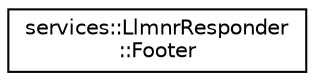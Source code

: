 digraph "Graphical Class Hierarchy"
{
 // INTERACTIVE_SVG=YES
  edge [fontname="Helvetica",fontsize="10",labelfontname="Helvetica",labelfontsize="10"];
  node [fontname="Helvetica",fontsize="10",shape=record];
  rankdir="LR";
  Node0 [label="services::LlmnrResponder\l::Footer",height=0.2,width=0.4,color="black", fillcolor="white", style="filled",URL="$d6/df3/structservices_1_1_llmnr_responder_1_1_footer.html"];
}
